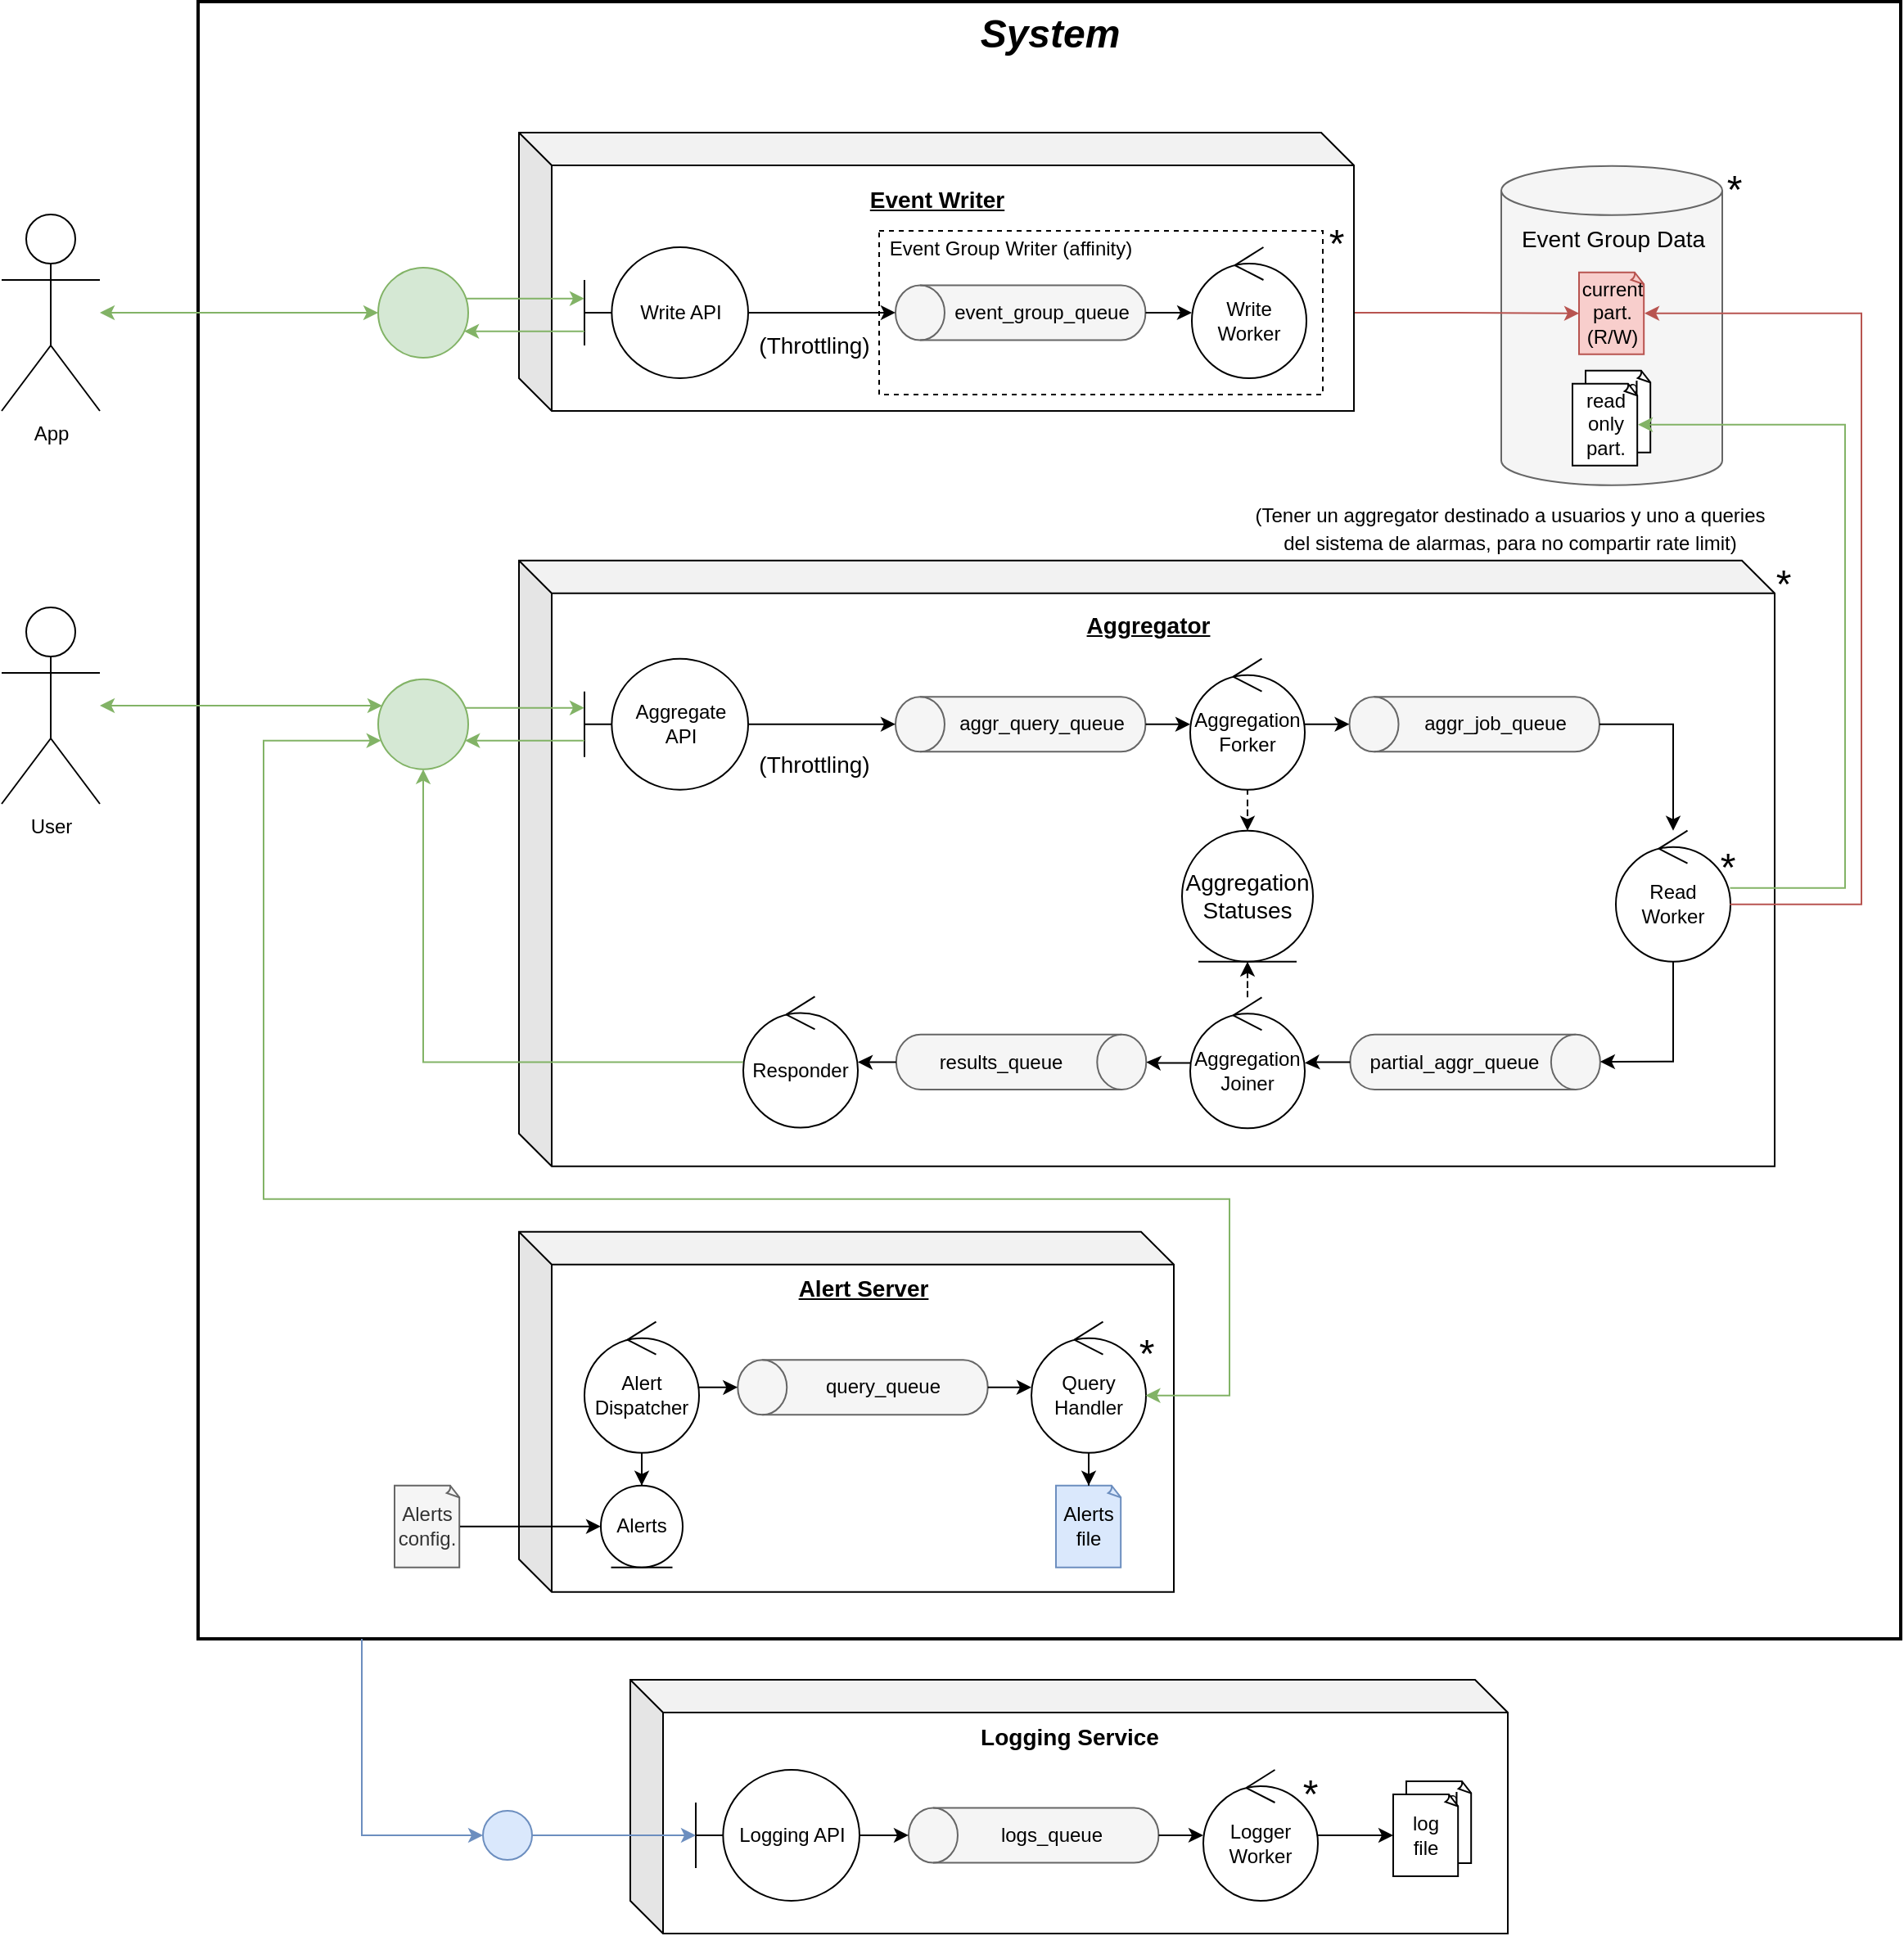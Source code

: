 <mxfile version="17.4.6" type="device"><diagram id="v2DhXVulkORP4EkOkUrC" name="Page-1"><mxGraphModel dx="1038" dy="528" grid="1" gridSize="10" guides="1" tooltips="1" connect="1" arrows="1" fold="1" page="1" pageScale="1" pageWidth="827" pageHeight="1169" math="0" shadow="0"><root><mxCell id="0"/><mxCell id="1" parent="0"/><mxCell id="Rag3egocoviEIP85a3FA-53" value="" style="group" parent="1" vertex="1" connectable="0"><mxGeometry x="40" y="40" width="1160" height="1180" as="geometry"/></mxCell><mxCell id="Rag3egocoviEIP85a3FA-51" value="" style="rounded=0;whiteSpace=wrap;html=1;fontSize=12;fontColor=#97D077;fillColor=none;strokeWidth=2;" parent="Rag3egocoviEIP85a3FA-53" vertex="1"><mxGeometry x="120" width="1040" height="1000" as="geometry"/></mxCell><mxCell id="aSfkODwtge2acDYH-JN2-233" style="edgeStyle=orthogonalEdgeStyle;rounded=0;orthogonalLoop=1;jettySize=auto;html=1;fontSize=12;fontColor=#000000;startArrow=none;startFill=0;fillColor=#dae8fc;strokeColor=#6c8ebf;" parent="Rag3egocoviEIP85a3FA-53" target="aSfkODwtge2acDYH-JN2-231" edge="1"><mxGeometry relative="1" as="geometry"><Array as="points"><mxPoint x="220" y="1120"/></Array><mxPoint x="220" y="1000" as="sourcePoint"/></mxGeometry></mxCell><mxCell id="w81_u76LDr4EnulvmKPi-1" value="App" style="shape=umlActor;verticalLabelPosition=bottom;verticalAlign=top;html=1;" parent="Rag3egocoviEIP85a3FA-53" vertex="1"><mxGeometry y="130" width="60" height="120" as="geometry"/></mxCell><mxCell id="aSfkODwtge2acDYH-JN2-179" value="User" style="shape=umlActor;verticalLabelPosition=bottom;verticalAlign=top;html=1;" parent="Rag3egocoviEIP85a3FA-53" vertex="1"><mxGeometry y="370" width="60" height="120" as="geometry"/></mxCell><mxCell id="aSfkODwtge2acDYH-JN2-241" value="" style="group" parent="Rag3egocoviEIP85a3FA-53" vertex="1" connectable="0"><mxGeometry x="294" y="1025" width="626" height="155" as="geometry"/></mxCell><mxCell id="aSfkODwtge2acDYH-JN2-231" value="" style="ellipse;whiteSpace=wrap;html=1;aspect=fixed;fontSize=14;fillColor=#dae8fc;strokeColor=#6c8ebf;" parent="aSfkODwtge2acDYH-JN2-241" vertex="1"><mxGeometry y="80" width="30" height="30" as="geometry"/></mxCell><mxCell id="aSfkODwtge2acDYH-JN2-219" value="" style="shape=cube;whiteSpace=wrap;html=1;boundedLbl=1;backgroundOutline=1;darkOpacity=0.05;darkOpacity2=0.1;fontSize=12;" parent="aSfkODwtge2acDYH-JN2-241" vertex="1"><mxGeometry x="90" width="536" height="155" as="geometry"/></mxCell><mxCell id="aSfkODwtge2acDYH-JN2-220" value="" style="group" parent="aSfkODwtge2acDYH-JN2-241" vertex="1" connectable="0"><mxGeometry x="259.995" y="78.205" width="152.72" height="33.59" as="geometry"/></mxCell><mxCell id="aSfkODwtge2acDYH-JN2-221" value="" style="shape=cylinder3;whiteSpace=wrap;html=1;boundedLbl=1;backgroundOutline=1;size=15;rotation=-90;fillColor=#f5f5f5;fontColor=#333333;strokeColor=#666666;" parent="aSfkODwtge2acDYH-JN2-220" vertex="1"><mxGeometry x="59.565" y="-59.565" width="33.59" height="152.72" as="geometry"/></mxCell><mxCell id="aSfkODwtge2acDYH-JN2-222" value="logs_queue" style="text;html=1;align=center;verticalAlign=middle;resizable=0;points=[];autosize=1;strokeColor=none;fillColor=none;" parent="aSfkODwtge2acDYH-JN2-220" vertex="1"><mxGeometry x="46.665" y="6.785" width="80" height="20" as="geometry"/></mxCell><mxCell id="aSfkODwtge2acDYH-JN2-223" style="edgeStyle=orthogonalEdgeStyle;rounded=0;orthogonalLoop=1;jettySize=auto;html=1;" parent="aSfkODwtge2acDYH-JN2-241" source="aSfkODwtge2acDYH-JN2-224" target="aSfkODwtge2acDYH-JN2-221" edge="1"><mxGeometry relative="1" as="geometry"/></mxCell><mxCell id="aSfkODwtge2acDYH-JN2-224" value="Logging API" style="shape=umlBoundary;whiteSpace=wrap;html=1;" parent="aSfkODwtge2acDYH-JN2-241" vertex="1"><mxGeometry x="130" y="55" width="100" height="80" as="geometry"/></mxCell><mxCell id="aSfkODwtge2acDYH-JN2-230" style="edgeStyle=orthogonalEdgeStyle;rounded=0;orthogonalLoop=1;jettySize=auto;html=1;fontSize=32;fontColor=#000000;fillColor=#dae8fc;strokeColor=#6c8ebf;" parent="aSfkODwtge2acDYH-JN2-241" source="aSfkODwtge2acDYH-JN2-231" target="aSfkODwtge2acDYH-JN2-224" edge="1"><mxGeometry relative="1" as="geometry"/></mxCell><mxCell id="aSfkODwtge2acDYH-JN2-225" value="Logger Worker" style="ellipse;shape=umlControl;whiteSpace=wrap;html=1;" parent="aSfkODwtge2acDYH-JN2-241" vertex="1"><mxGeometry x="440" y="55" width="70" height="80" as="geometry"/></mxCell><mxCell id="aSfkODwtge2acDYH-JN2-226" style="edgeStyle=orthogonalEdgeStyle;rounded=0;orthogonalLoop=1;jettySize=auto;html=1;" parent="aSfkODwtge2acDYH-JN2-241" source="aSfkODwtge2acDYH-JN2-221" target="aSfkODwtge2acDYH-JN2-225" edge="1"><mxGeometry relative="1" as="geometry"/></mxCell><mxCell id="aSfkODwtge2acDYH-JN2-227" value="*" style="text;html=1;align=center;verticalAlign=middle;resizable=0;points=[];autosize=1;strokeColor=none;fillColor=none;fontSize=24;" parent="aSfkODwtge2acDYH-JN2-241" vertex="1"><mxGeometry x="490" y="55" width="30" height="30" as="geometry"/></mxCell><mxCell id="aSfkODwtge2acDYH-JN2-229" value="Logging Service" style="text;html=1;align=center;verticalAlign=middle;resizable=0;points=[];autosize=1;strokeColor=none;fillColor=none;fontSize=14;fontStyle=1" parent="aSfkODwtge2acDYH-JN2-241" vertex="1"><mxGeometry x="298" y="25" width="120" height="20" as="geometry"/></mxCell><mxCell id="aSfkODwtge2acDYH-JN2-235" value="" style="group" parent="aSfkODwtge2acDYH-JN2-241" vertex="1" connectable="0"><mxGeometry x="556" y="62" width="48" height="58" as="geometry"/></mxCell><mxCell id="aSfkODwtge2acDYH-JN2-236" value="read&lt;br&gt;only&lt;br&gt;part." style="whiteSpace=wrap;html=1;shape=mxgraph.basic.document;" parent="aSfkODwtge2acDYH-JN2-235" vertex="1"><mxGeometry x="8" width="40" height="50" as="geometry"/></mxCell><mxCell id="aSfkODwtge2acDYH-JN2-237" value="log&lt;br&gt;file" style="whiteSpace=wrap;html=1;shape=mxgraph.basic.document;" parent="aSfkODwtge2acDYH-JN2-235" vertex="1"><mxGeometry y="8" width="40" height="50" as="geometry"/></mxCell><mxCell id="aSfkODwtge2acDYH-JN2-238" style="edgeStyle=orthogonalEdgeStyle;rounded=0;orthogonalLoop=1;jettySize=auto;html=1;fontSize=12;fontColor=#000000;startArrow=none;startFill=0;" parent="aSfkODwtge2acDYH-JN2-241" source="aSfkODwtge2acDYH-JN2-225" target="aSfkODwtge2acDYH-JN2-237" edge="1"><mxGeometry relative="1" as="geometry"/></mxCell><mxCell id="Rag3egocoviEIP85a3FA-40" value="" style="group" parent="Rag3egocoviEIP85a3FA-53" vertex="1" connectable="0"><mxGeometry x="230" y="80" width="906" height="631.36" as="geometry"/></mxCell><mxCell id="aSfkODwtge2acDYH-JN2-146" value="" style="group" parent="Rag3egocoviEIP85a3FA-40" vertex="1" connectable="0"><mxGeometry x="686" y="20.36" width="156.5" height="195" as="geometry"/></mxCell><mxCell id="w81_u76LDr4EnulvmKPi-106" value="" style="shape=cylinder3;whiteSpace=wrap;html=1;boundedLbl=1;backgroundOutline=1;size=15;fontSize=14;fillColor=#f5f5f5;fontColor=#333333;strokeColor=#666666;" parent="aSfkODwtge2acDYH-JN2-146" vertex="1"><mxGeometry width="135" height="195" as="geometry"/></mxCell><mxCell id="w81_u76LDr4EnulvmKPi-107" value="Event Group Data" style="text;html=1;align=center;verticalAlign=middle;resizable=0;points=[];autosize=1;strokeColor=none;fillColor=none;fontSize=14;" parent="aSfkODwtge2acDYH-JN2-146" vertex="1"><mxGeometry x="2.5" y="35" width="130" height="20" as="geometry"/></mxCell><mxCell id="w81_u76LDr4EnulvmKPi-70" value="current&lt;br&gt;part.&lt;br&gt;(R/W)" style="whiteSpace=wrap;html=1;shape=mxgraph.basic.document;fillColor=#f8cecc;strokeColor=#b85450;" parent="aSfkODwtge2acDYH-JN2-146" vertex="1"><mxGeometry x="47.5" y="65" width="40" height="50" as="geometry"/></mxCell><mxCell id="w81_u76LDr4EnulvmKPi-114" value="" style="group" parent="aSfkODwtge2acDYH-JN2-146" vertex="1" connectable="0"><mxGeometry x="43.5" y="125" width="48" height="58" as="geometry"/></mxCell><mxCell id="w81_u76LDr4EnulvmKPi-109" value="read&lt;br&gt;only&lt;br&gt;part." style="whiteSpace=wrap;html=1;shape=mxgraph.basic.document;" parent="w81_u76LDr4EnulvmKPi-114" vertex="1"><mxGeometry x="8" width="40" height="50" as="geometry"/></mxCell><mxCell id="w81_u76LDr4EnulvmKPi-110" value="read&lt;br&gt;only&lt;br&gt;part." style="whiteSpace=wrap;html=1;shape=mxgraph.basic.document;" parent="w81_u76LDr4EnulvmKPi-114" vertex="1"><mxGeometry y="8" width="40" height="50" as="geometry"/></mxCell><mxCell id="aSfkODwtge2acDYH-JN2-145" value="*" style="text;html=1;align=center;verticalAlign=middle;resizable=0;points=[];autosize=1;strokeColor=none;fillColor=none;fontSize=24;" parent="aSfkODwtge2acDYH-JN2-146" vertex="1"><mxGeometry x="126.5" width="30" height="30" as="geometry"/></mxCell><mxCell id="Rag3egocoviEIP85a3FA-14" value="" style="group" parent="Rag3egocoviEIP85a3FA-40" vertex="1" connectable="0"><mxGeometry x="86" y="221.36" width="787" height="410" as="geometry"/></mxCell><mxCell id="Rag3egocoviEIP85a3FA-12" value="" style="shape=cube;whiteSpace=wrap;html=1;boundedLbl=1;backgroundOutline=1;darkOpacity=0.05;darkOpacity2=0.1;fontSize=12;" parent="Rag3egocoviEIP85a3FA-14" vertex="1"><mxGeometry y="40" width="767" height="370" as="geometry"/></mxCell><mxCell id="aSfkODwtge2acDYH-JN2-64" value="&lt;font style=&quot;font-size: 12px&quot;&gt;(Tener un aggregator destinado a usuarios y uno a queries&lt;br&gt;del sistema de alarmas, para no compartir rate limit)&lt;/font&gt;" style="text;html=1;align=center;verticalAlign=middle;resizable=0;points=[];autosize=1;strokeColor=none;fillColor=none;fontSize=14;" parent="Rag3egocoviEIP85a3FA-14" vertex="1"><mxGeometry x="440" width="330" height="40" as="geometry"/></mxCell><mxCell id="aSfkODwtge2acDYH-JN2-99" value="Aggregate&lt;br&gt;API" style="shape=umlBoundary;whiteSpace=wrap;html=1;" parent="Rag3egocoviEIP85a3FA-14" vertex="1"><mxGeometry x="40" y="100" width="100" height="80" as="geometry"/></mxCell><mxCell id="aSfkODwtge2acDYH-JN2-100" value="" style="group" parent="Rag3egocoviEIP85a3FA-14" vertex="1" connectable="0"><mxGeometry x="229.995" y="123.205" width="152.72" height="33.59" as="geometry"/></mxCell><mxCell id="aSfkODwtge2acDYH-JN2-101" value="" style="shape=cylinder3;whiteSpace=wrap;html=1;boundedLbl=1;backgroundOutline=1;size=15;rotation=-90;fillColor=#f5f5f5;fontColor=#333333;strokeColor=#666666;" parent="aSfkODwtge2acDYH-JN2-100" vertex="1"><mxGeometry x="59.565" y="-59.565" width="33.59" height="152.72" as="geometry"/></mxCell><mxCell id="aSfkODwtge2acDYH-JN2-102" value="aggr_query_queue" style="text;html=1;align=center;verticalAlign=middle;resizable=0;points=[];autosize=1;strokeColor=none;fillColor=none;" parent="aSfkODwtge2acDYH-JN2-100" vertex="1"><mxGeometry x="28.665" y="6.785" width="120" height="20" as="geometry"/></mxCell><mxCell id="aSfkODwtge2acDYH-JN2-111" style="edgeStyle=orthogonalEdgeStyle;rounded=0;orthogonalLoop=1;jettySize=auto;html=1;fontSize=14;fontColor=#FF3333;" parent="Rag3egocoviEIP85a3FA-14" source="aSfkODwtge2acDYH-JN2-99" target="aSfkODwtge2acDYH-JN2-101" edge="1"><mxGeometry relative="1" as="geometry"/></mxCell><mxCell id="aSfkODwtge2acDYH-JN2-104" value="(Throttling)" style="text;html=1;align=center;verticalAlign=middle;resizable=0;points=[];autosize=1;strokeColor=none;fillColor=none;fontSize=14;" parent="Rag3egocoviEIP85a3FA-14" vertex="1"><mxGeometry x="140" y="155" width="80" height="20" as="geometry"/></mxCell><mxCell id="aSfkODwtge2acDYH-JN2-105" value="Aggregation Forker" style="ellipse;shape=umlControl;whiteSpace=wrap;html=1;" parent="Rag3egocoviEIP85a3FA-14" vertex="1"><mxGeometry x="410" y="100" width="70" height="80" as="geometry"/></mxCell><mxCell id="aSfkODwtge2acDYH-JN2-107" style="edgeStyle=orthogonalEdgeStyle;rounded=0;orthogonalLoop=1;jettySize=auto;html=1;fontSize=14;" parent="Rag3egocoviEIP85a3FA-14" source="aSfkODwtge2acDYH-JN2-101" target="aSfkODwtge2acDYH-JN2-105" edge="1"><mxGeometry relative="1" as="geometry"/></mxCell><mxCell id="aSfkODwtge2acDYH-JN2-108" value="*" style="text;html=1;align=center;verticalAlign=middle;resizable=0;points=[];autosize=1;strokeColor=none;fillColor=none;fontSize=24;" parent="Rag3egocoviEIP85a3FA-14" vertex="1"><mxGeometry x="757" y="40" width="30" height="30" as="geometry"/></mxCell><mxCell id="aSfkODwtge2acDYH-JN2-112" value="" style="group" parent="Rag3egocoviEIP85a3FA-14" vertex="1" connectable="0"><mxGeometry x="507.275" y="123.205" width="152.72" height="33.59" as="geometry"/></mxCell><mxCell id="aSfkODwtge2acDYH-JN2-113" value="" style="shape=cylinder3;whiteSpace=wrap;html=1;boundedLbl=1;backgroundOutline=1;size=15;rotation=-90;fillColor=#f5f5f5;fontColor=#333333;strokeColor=#666666;" parent="aSfkODwtge2acDYH-JN2-112" vertex="1"><mxGeometry x="59.565" y="-59.565" width="33.59" height="152.72" as="geometry"/></mxCell><mxCell id="aSfkODwtge2acDYH-JN2-114" value="aggr_job_queue" style="text;html=1;align=center;verticalAlign=middle;resizable=0;points=[];autosize=1;strokeColor=none;fillColor=none;" parent="aSfkODwtge2acDYH-JN2-112" vertex="1"><mxGeometry x="38.665" y="6.785" width="100" height="20" as="geometry"/></mxCell><mxCell id="aSfkODwtge2acDYH-JN2-115" style="edgeStyle=orthogonalEdgeStyle;rounded=0;orthogonalLoop=1;jettySize=auto;html=1;fontSize=14;fontColor=#FF3333;" parent="Rag3egocoviEIP85a3FA-14" source="aSfkODwtge2acDYH-JN2-105" target="aSfkODwtge2acDYH-JN2-113" edge="1"><mxGeometry relative="1" as="geometry"/></mxCell><mxCell id="aSfkODwtge2acDYH-JN2-116" value="Aggregation Statuses" style="ellipse;shape=umlEntity;whiteSpace=wrap;html=1;fontSize=14;" parent="Rag3egocoviEIP85a3FA-14" vertex="1"><mxGeometry x="405" y="205" width="80" height="80" as="geometry"/></mxCell><mxCell id="aSfkODwtge2acDYH-JN2-117" style="edgeStyle=orthogonalEdgeStyle;rounded=0;orthogonalLoop=1;jettySize=auto;html=1;fontSize=14;fontColor=#FF3333;dashed=1;" parent="Rag3egocoviEIP85a3FA-14" source="aSfkODwtge2acDYH-JN2-105" target="aSfkODwtge2acDYH-JN2-116" edge="1"><mxGeometry relative="1" as="geometry"/></mxCell><mxCell id="aSfkODwtge2acDYH-JN2-122" value="" style="group;rotation=-180;" parent="Rag3egocoviEIP85a3FA-14" vertex="1" connectable="0"><mxGeometry x="507.275" y="330.005" width="152.72" height="33.59" as="geometry"/></mxCell><mxCell id="aSfkODwtge2acDYH-JN2-123" value="" style="shape=cylinder3;whiteSpace=wrap;html=1;boundedLbl=1;backgroundOutline=1;size=15;rotation=-270;fillColor=#f5f5f5;fontColor=#333333;strokeColor=#666666;" parent="aSfkODwtge2acDYH-JN2-122" vertex="1"><mxGeometry x="60" y="-60" width="33.59" height="152.72" as="geometry"/></mxCell><mxCell id="aSfkODwtge2acDYH-JN2-124" value="partial_aggr_queue" style="text;html=1;align=center;verticalAlign=middle;resizable=0;points=[];autosize=1;strokeColor=none;fillColor=none;rotation=0;" parent="aSfkODwtge2acDYH-JN2-122" vertex="1"><mxGeometry x="4" y="7" width="120" height="20" as="geometry"/></mxCell><mxCell id="aSfkODwtge2acDYH-JN2-132" style="edgeStyle=orthogonalEdgeStyle;rounded=0;orthogonalLoop=1;jettySize=auto;html=1;fontSize=14;fontColor=#FF3333;dashed=1;" parent="Rag3egocoviEIP85a3FA-14" source="aSfkODwtge2acDYH-JN2-125" target="aSfkODwtge2acDYH-JN2-116" edge="1"><mxGeometry relative="1" as="geometry"/></mxCell><mxCell id="aSfkODwtge2acDYH-JN2-125" value="Aggregation Joiner" style="ellipse;shape=umlControl;whiteSpace=wrap;html=1;" parent="Rag3egocoviEIP85a3FA-14" vertex="1"><mxGeometry x="410" y="306.8" width="70" height="80" as="geometry"/></mxCell><mxCell id="aSfkODwtge2acDYH-JN2-127" style="edgeStyle=orthogonalEdgeStyle;rounded=0;orthogonalLoop=1;jettySize=auto;html=1;fontSize=14;fontColor=#FF3333;" parent="Rag3egocoviEIP85a3FA-14" source="aSfkODwtge2acDYH-JN2-118" target="aSfkODwtge2acDYH-JN2-123" edge="1"><mxGeometry relative="1" as="geometry"><Array as="points"><mxPoint x="705" y="346"/></Array></mxGeometry></mxCell><mxCell id="aSfkODwtge2acDYH-JN2-126" style="edgeStyle=orthogonalEdgeStyle;rounded=0;orthogonalLoop=1;jettySize=auto;html=1;exitX=0.5;exitY=1;exitDx=0;exitDy=0;exitPerimeter=0;fontSize=14;fontColor=#FF3333;" parent="Rag3egocoviEIP85a3FA-14" source="aSfkODwtge2acDYH-JN2-113" target="aSfkODwtge2acDYH-JN2-118" edge="1"><mxGeometry relative="1" as="geometry"/></mxCell><mxCell id="aSfkODwtge2acDYH-JN2-131" style="edgeStyle=orthogonalEdgeStyle;rounded=0;orthogonalLoop=1;jettySize=auto;html=1;exitX=0.5;exitY=1;exitDx=0;exitDy=0;exitPerimeter=0;fontSize=14;fontColor=#FF3333;" parent="Rag3egocoviEIP85a3FA-14" source="aSfkODwtge2acDYH-JN2-123" target="aSfkODwtge2acDYH-JN2-125" edge="1"><mxGeometry relative="1" as="geometry"/></mxCell><mxCell id="aSfkODwtge2acDYH-JN2-175" value="" style="group" parent="Rag3egocoviEIP85a3FA-14" vertex="1" connectable="0"><mxGeometry x="670" y="205" width="83" height="80" as="geometry"/></mxCell><mxCell id="aSfkODwtge2acDYH-JN2-118" value="Read Worker" style="ellipse;shape=umlControl;whiteSpace=wrap;html=1;" parent="aSfkODwtge2acDYH-JN2-175" vertex="1"><mxGeometry width="70" height="80" as="geometry"/></mxCell><mxCell id="aSfkODwtge2acDYH-JN2-174" value="*" style="text;html=1;align=center;verticalAlign=middle;resizable=0;points=[];autosize=1;strokeColor=none;fillColor=none;fontSize=24;" parent="aSfkODwtge2acDYH-JN2-175" vertex="1"><mxGeometry x="53" y="7.5" width="30" height="30" as="geometry"/></mxCell><mxCell id="Rag3egocoviEIP85a3FA-5" value="" style="group;rotation=-180;" parent="Rag3egocoviEIP85a3FA-14" vertex="1" connectable="0"><mxGeometry x="229.995" y="330.005" width="152.72" height="33.59" as="geometry"/></mxCell><mxCell id="Rag3egocoviEIP85a3FA-6" value="" style="shape=cylinder3;whiteSpace=wrap;html=1;boundedLbl=1;backgroundOutline=1;size=15;rotation=-270;fillColor=#f5f5f5;fontColor=#333333;strokeColor=#666666;" parent="Rag3egocoviEIP85a3FA-5" vertex="1"><mxGeometry x="60" y="-60" width="33.59" height="152.72" as="geometry"/></mxCell><mxCell id="Rag3egocoviEIP85a3FA-7" value="results_queue" style="text;html=1;align=center;verticalAlign=middle;resizable=0;points=[];autosize=1;strokeColor=none;fillColor=none;rotation=0;" parent="Rag3egocoviEIP85a3FA-5" vertex="1"><mxGeometry x="19" y="7" width="90" height="20" as="geometry"/></mxCell><mxCell id="Rag3egocoviEIP85a3FA-8" style="edgeStyle=orthogonalEdgeStyle;rounded=0;orthogonalLoop=1;jettySize=auto;html=1;" parent="Rag3egocoviEIP85a3FA-14" source="aSfkODwtge2acDYH-JN2-125" target="Rag3egocoviEIP85a3FA-6" edge="1"><mxGeometry relative="1" as="geometry"/></mxCell><mxCell id="Rag3egocoviEIP85a3FA-9" value="Responder" style="ellipse;shape=umlControl;whiteSpace=wrap;html=1;" parent="Rag3egocoviEIP85a3FA-14" vertex="1"><mxGeometry x="137" y="306.36" width="70" height="80" as="geometry"/></mxCell><mxCell id="Rag3egocoviEIP85a3FA-11" style="edgeStyle=orthogonalEdgeStyle;rounded=0;orthogonalLoop=1;jettySize=auto;html=1;" parent="Rag3egocoviEIP85a3FA-14" source="Rag3egocoviEIP85a3FA-6" target="Rag3egocoviEIP85a3FA-9" edge="1"><mxGeometry relative="1" as="geometry"/></mxCell><mxCell id="Rag3egocoviEIP85a3FA-13" value="&lt;u&gt;Aggregator&lt;/u&gt;" style="text;html=1;align=center;verticalAlign=middle;resizable=0;points=[];autosize=1;strokeColor=none;fillColor=none;fontSize=14;fontStyle=1" parent="Rag3egocoviEIP85a3FA-14" vertex="1"><mxGeometry x="338.5" y="70" width="90" height="20" as="geometry"/></mxCell><mxCell id="Rag3egocoviEIP85a3FA-18" style="edgeStyle=orthogonalEdgeStyle;rounded=0;orthogonalLoop=1;jettySize=auto;html=1;fillColor=#f8cecc;strokeColor=#b85450;" parent="Rag3egocoviEIP85a3FA-40" source="aSfkODwtge2acDYH-JN2-60" target="w81_u76LDr4EnulvmKPi-70" edge="1"><mxGeometry relative="1" as="geometry"/></mxCell><mxCell id="Rag3egocoviEIP85a3FA-19" style="edgeStyle=orthogonalEdgeStyle;rounded=0;orthogonalLoop=1;jettySize=auto;html=1;fillColor=#f8cecc;strokeColor=#b85450;" parent="Rag3egocoviEIP85a3FA-40" source="aSfkODwtge2acDYH-JN2-118" target="w81_u76LDr4EnulvmKPi-70" edge="1"><mxGeometry relative="1" as="geometry"><Array as="points"><mxPoint x="906" y="471.36"/><mxPoint x="906" y="110.36"/></Array></mxGeometry></mxCell><mxCell id="Rag3egocoviEIP85a3FA-20" style="edgeStyle=orthogonalEdgeStyle;rounded=0;orthogonalLoop=1;jettySize=auto;html=1;fillColor=#d5e8d4;strokeColor=#82b366;" parent="Rag3egocoviEIP85a3FA-40" source="aSfkODwtge2acDYH-JN2-118" target="w81_u76LDr4EnulvmKPi-110" edge="1"><mxGeometry relative="1" as="geometry"><Array as="points"><mxPoint x="896" y="461.36"/><mxPoint x="896" y="178.36"/></Array></mxGeometry></mxCell><mxCell id="Rag3egocoviEIP85a3FA-32" value="" style="ellipse;whiteSpace=wrap;html=1;aspect=fixed;fontSize=12;fillColor=#d5e8d4;strokeColor=#82b366;" parent="Rag3egocoviEIP85a3FA-40" vertex="1"><mxGeometry y="82.5" width="55" height="55" as="geometry"/></mxCell><mxCell id="Rag3egocoviEIP85a3FA-33" value="" style="group" parent="Rag3egocoviEIP85a3FA-40" vertex="1" connectable="0"><mxGeometry x="86" width="514" height="170" as="geometry"/></mxCell><mxCell id="Rag3egocoviEIP85a3FA-1" value="" style="shape=cube;whiteSpace=wrap;html=1;boundedLbl=1;backgroundOutline=1;darkOpacity=0.05;darkOpacity2=0.1;fontSize=12;" parent="Rag3egocoviEIP85a3FA-33" vertex="1"><mxGeometry width="510" height="170" as="geometry"/></mxCell><mxCell id="Rag3egocoviEIP85a3FA-28" value="" style="rounded=0;whiteSpace=wrap;html=1;dashed=1;" parent="Rag3egocoviEIP85a3FA-33" vertex="1"><mxGeometry x="220" y="60" width="271" height="100" as="geometry"/></mxCell><mxCell id="aSfkODwtge2acDYH-JN2-54" value="Write API" style="shape=umlBoundary;whiteSpace=wrap;html=1;" parent="Rag3egocoviEIP85a3FA-33" vertex="1"><mxGeometry x="40" y="70" width="100" height="80" as="geometry"/></mxCell><mxCell id="aSfkODwtge2acDYH-JN2-55" value="" style="group" parent="Rag3egocoviEIP85a3FA-33" vertex="1" connectable="0"><mxGeometry x="229.995" y="93.205" width="152.72" height="33.59" as="geometry"/></mxCell><mxCell id="aSfkODwtge2acDYH-JN2-56" value="" style="shape=cylinder3;whiteSpace=wrap;html=1;boundedLbl=1;backgroundOutline=1;size=15;rotation=-90;fillColor=#f5f5f5;fontColor=#333333;strokeColor=#666666;" parent="aSfkODwtge2acDYH-JN2-55" vertex="1"><mxGeometry x="59.565" y="-59.565" width="33.59" height="152.72" as="geometry"/></mxCell><mxCell id="aSfkODwtge2acDYH-JN2-57" value="event_group_queue" style="text;html=1;align=center;verticalAlign=middle;resizable=0;points=[];autosize=1;strokeColor=none;fillColor=none;" parent="aSfkODwtge2acDYH-JN2-55" vertex="1"><mxGeometry x="28.665" y="6.785" width="120" height="20" as="geometry"/></mxCell><mxCell id="Rag3egocoviEIP85a3FA-31" style="edgeStyle=orthogonalEdgeStyle;rounded=0;orthogonalLoop=1;jettySize=auto;html=1;fontSize=12;" parent="Rag3egocoviEIP85a3FA-33" source="aSfkODwtge2acDYH-JN2-54" target="aSfkODwtge2acDYH-JN2-56" edge="1"><mxGeometry relative="1" as="geometry"/></mxCell><mxCell id="aSfkODwtge2acDYH-JN2-59" value="(Throttling)" style="text;html=1;align=center;verticalAlign=middle;resizable=0;points=[];autosize=1;strokeColor=none;fillColor=none;fontSize=14;" parent="Rag3egocoviEIP85a3FA-33" vertex="1"><mxGeometry x="140" y="120" width="80" height="20" as="geometry"/></mxCell><mxCell id="aSfkODwtge2acDYH-JN2-60" value="Write Worker" style="ellipse;shape=umlControl;whiteSpace=wrap;html=1;" parent="Rag3egocoviEIP85a3FA-33" vertex="1"><mxGeometry x="411" y="70" width="70" height="80" as="geometry"/></mxCell><mxCell id="aSfkODwtge2acDYH-JN2-62" style="edgeStyle=orthogonalEdgeStyle;rounded=0;orthogonalLoop=1;jettySize=auto;html=1;fontSize=14;" parent="Rag3egocoviEIP85a3FA-33" source="aSfkODwtge2acDYH-JN2-56" target="aSfkODwtge2acDYH-JN2-60" edge="1"><mxGeometry relative="1" as="geometry"/></mxCell><mxCell id="Rag3egocoviEIP85a3FA-2" value="&lt;u&gt;Event Writer&lt;/u&gt;" style="text;html=1;align=center;verticalAlign=middle;resizable=0;points=[];autosize=1;strokeColor=none;fillColor=none;fontSize=14;fontStyle=1" parent="Rag3egocoviEIP85a3FA-33" vertex="1"><mxGeometry x="205" y="31.36" width="100" height="20" as="geometry"/></mxCell><mxCell id="Rag3egocoviEIP85a3FA-29" value="*" style="text;html=1;align=center;verticalAlign=middle;resizable=0;points=[];autosize=1;strokeColor=none;fillColor=none;fontSize=24;" parent="Rag3egocoviEIP85a3FA-33" vertex="1"><mxGeometry x="484" y="53.36" width="30" height="30" as="geometry"/></mxCell><mxCell id="Rag3egocoviEIP85a3FA-30" value="Event Group Writer (affinity)" style="text;html=1;align=center;verticalAlign=middle;resizable=0;points=[];autosize=1;strokeColor=none;fillColor=none;fontSize=12;" parent="Rag3egocoviEIP85a3FA-33" vertex="1"><mxGeometry x="220" y="61.36" width="160" height="20" as="geometry"/></mxCell><mxCell id="Rag3egocoviEIP85a3FA-37" style="edgeStyle=orthogonalEdgeStyle;rounded=0;orthogonalLoop=1;jettySize=auto;html=1;fontSize=12;fillColor=#d5e8d4;strokeColor=#82b366;" parent="Rag3egocoviEIP85a3FA-40" source="Rag3egocoviEIP85a3FA-34" target="aSfkODwtge2acDYH-JN2-99" edge="1"><mxGeometry relative="1" as="geometry"><Array as="points"><mxPoint x="76" y="351.36"/><mxPoint x="76" y="351.36"/></Array></mxGeometry></mxCell><mxCell id="Rag3egocoviEIP85a3FA-34" value="" style="ellipse;whiteSpace=wrap;html=1;aspect=fixed;fontSize=12;fillColor=#d5e8d4;strokeColor=#82b366;" parent="Rag3egocoviEIP85a3FA-40" vertex="1"><mxGeometry y="333.86" width="55" height="55" as="geometry"/></mxCell><mxCell id="Rag3egocoviEIP85a3FA-35" style="edgeStyle=orthogonalEdgeStyle;rounded=0;orthogonalLoop=1;jettySize=auto;html=1;fontSize=12;fillColor=#d5e8d4;strokeColor=#82b366;" parent="Rag3egocoviEIP85a3FA-40" source="Rag3egocoviEIP85a3FA-32" target="aSfkODwtge2acDYH-JN2-54" edge="1"><mxGeometry relative="1" as="geometry"><Array as="points"><mxPoint x="76" y="101.36"/><mxPoint x="76" y="101.36"/></Array></mxGeometry></mxCell><mxCell id="Rag3egocoviEIP85a3FA-36" style="edgeStyle=orthogonalEdgeStyle;rounded=0;orthogonalLoop=1;jettySize=auto;html=1;fontSize=12;fillColor=#d5e8d4;strokeColor=#82b366;" parent="Rag3egocoviEIP85a3FA-40" source="aSfkODwtge2acDYH-JN2-54" target="Rag3egocoviEIP85a3FA-32" edge="1"><mxGeometry relative="1" as="geometry"><Array as="points"><mxPoint x="76" y="121.36"/><mxPoint x="76" y="121.36"/></Array></mxGeometry></mxCell><mxCell id="Rag3egocoviEIP85a3FA-39" style="edgeStyle=orthogonalEdgeStyle;rounded=0;orthogonalLoop=1;jettySize=auto;html=1;fontSize=12;fillColor=#d5e8d4;strokeColor=#82b366;" parent="Rag3egocoviEIP85a3FA-40" source="aSfkODwtge2acDYH-JN2-99" target="Rag3egocoviEIP85a3FA-34" edge="1"><mxGeometry relative="1" as="geometry"><Array as="points"><mxPoint x="66" y="371.36"/><mxPoint x="66" y="371.36"/></Array></mxGeometry></mxCell><mxCell id="Rag3egocoviEIP85a3FA-54" style="edgeStyle=orthogonalEdgeStyle;rounded=0;orthogonalLoop=1;jettySize=auto;html=1;fontSize=24;fontColor=#97D077;startArrow=none;startFill=0;fillColor=#d5e8d4;strokeColor=#82b366;" parent="Rag3egocoviEIP85a3FA-40" source="Rag3egocoviEIP85a3FA-9" target="Rag3egocoviEIP85a3FA-34" edge="1"><mxGeometry relative="1" as="geometry"/></mxCell><mxCell id="Rag3egocoviEIP85a3FA-46" style="edgeStyle=orthogonalEdgeStyle;rounded=0;orthogonalLoop=1;jettySize=auto;html=1;fontSize=12;fontColor=#97D077;startArrow=classic;startFill=1;fillColor=#d5e8d4;strokeColor=#82b366;" parent="Rag3egocoviEIP85a3FA-53" source="w81_u76LDr4EnulvmKPi-1" target="Rag3egocoviEIP85a3FA-32" edge="1"><mxGeometry relative="1" as="geometry"/></mxCell><mxCell id="Rag3egocoviEIP85a3FA-47" style="edgeStyle=orthogonalEdgeStyle;rounded=0;orthogonalLoop=1;jettySize=auto;html=1;fontSize=12;fontColor=#97D077;startArrow=classic;startFill=1;fillColor=#d5e8d4;strokeColor=#82b366;" parent="Rag3egocoviEIP85a3FA-53" source="aSfkODwtge2acDYH-JN2-179" target="Rag3egocoviEIP85a3FA-34" edge="1"><mxGeometry relative="1" as="geometry"><Array as="points"><mxPoint x="190" y="430"/><mxPoint x="190" y="430"/></Array></mxGeometry></mxCell><mxCell id="Rag3egocoviEIP85a3FA-44" value="" style="group" parent="Rag3egocoviEIP85a3FA-53" vertex="1" connectable="0"><mxGeometry x="240" y="751.36" width="476" height="220" as="geometry"/></mxCell><mxCell id="aSfkODwtge2acDYH-JN2-189" value="Alerts&lt;br&gt;config." style="whiteSpace=wrap;html=1;shape=mxgraph.basic.document;fillColor=#f5f5f5;fontColor=#333333;strokeColor=#666666;" parent="Rag3egocoviEIP85a3FA-44" vertex="1"><mxGeometry y="155" width="40" height="50" as="geometry"/></mxCell><mxCell id="aSfkODwtge2acDYH-JN2-192" value="" style="shape=cube;whiteSpace=wrap;html=1;boundedLbl=1;backgroundOutline=1;darkOpacity=0.05;darkOpacity2=0.1;fontSize=12;" parent="Rag3egocoviEIP85a3FA-44" vertex="1"><mxGeometry x="76" width="400" height="220" as="geometry"/></mxCell><mxCell id="aSfkODwtge2acDYH-JN2-193" value="" style="group" parent="Rag3egocoviEIP85a3FA-44" vertex="1" connectable="0"><mxGeometry x="209.635" y="78.205" width="152.72" height="33.59" as="geometry"/></mxCell><mxCell id="aSfkODwtge2acDYH-JN2-194" value="" style="shape=cylinder3;whiteSpace=wrap;html=1;boundedLbl=1;backgroundOutline=1;size=15;rotation=-90;fillColor=#f5f5f5;fontColor=#333333;strokeColor=#666666;" parent="aSfkODwtge2acDYH-JN2-193" vertex="1"><mxGeometry x="59.565" y="-59.565" width="33.59" height="152.72" as="geometry"/></mxCell><mxCell id="aSfkODwtge2acDYH-JN2-195" value="query_queue" style="text;html=1;align=center;verticalAlign=middle;resizable=0;points=[];autosize=1;strokeColor=none;fillColor=none;" parent="aSfkODwtge2acDYH-JN2-193" vertex="1"><mxGeometry x="43.665" y="6.785" width="90" height="20" as="geometry"/></mxCell><mxCell id="aSfkODwtge2acDYH-JN2-198" value="Query Handler" style="ellipse;shape=umlControl;whiteSpace=wrap;html=1;" parent="Rag3egocoviEIP85a3FA-44" vertex="1"><mxGeometry x="389" y="55" width="70" height="80" as="geometry"/></mxCell><mxCell id="aSfkODwtge2acDYH-JN2-200" value="*" style="text;html=1;align=center;verticalAlign=middle;resizable=0;points=[];autosize=1;strokeColor=none;fillColor=none;fontSize=24;" parent="Rag3egocoviEIP85a3FA-44" vertex="1"><mxGeometry x="444" y="60" width="30" height="30" as="geometry"/></mxCell><mxCell id="aSfkODwtge2acDYH-JN2-202" value="&lt;u&gt;Alert Server&lt;/u&gt;" style="text;html=1;align=center;verticalAlign=middle;resizable=0;points=[];autosize=1;strokeColor=none;fillColor=none;fontSize=14;fontStyle=1" parent="Rag3egocoviEIP85a3FA-44" vertex="1"><mxGeometry x="241" y="25" width="90" height="20" as="geometry"/></mxCell><mxCell id="aSfkODwtge2acDYH-JN2-208" style="edgeStyle=orthogonalEdgeStyle;rounded=0;orthogonalLoop=1;jettySize=auto;html=1;fontSize=12;fontColor=#000000;startArrow=none;startFill=0;" parent="Rag3egocoviEIP85a3FA-44" source="aSfkODwtge2acDYH-JN2-206" target="aSfkODwtge2acDYH-JN2-194" edge="1"><mxGeometry relative="1" as="geometry"/></mxCell><mxCell id="aSfkODwtge2acDYH-JN2-206" value="Alert Dispatcher" style="ellipse;shape=umlControl;whiteSpace=wrap;html=1;fontSize=12;fontColor=#000000;fillColor=none;" parent="Rag3egocoviEIP85a3FA-44" vertex="1"><mxGeometry x="116" y="55" width="70" height="80" as="geometry"/></mxCell><mxCell id="aSfkODwtge2acDYH-JN2-209" value="Alerts" style="ellipse;shape=umlEntity;whiteSpace=wrap;html=1;fontSize=12;fontColor=#000000;fillColor=none;" parent="Rag3egocoviEIP85a3FA-44" vertex="1"><mxGeometry x="126" y="155" width="50" height="50" as="geometry"/></mxCell><mxCell id="aSfkODwtge2acDYH-JN2-212" style="edgeStyle=orthogonalEdgeStyle;rounded=0;orthogonalLoop=1;jettySize=auto;html=1;fontSize=12;fontColor=#000000;startArrow=none;startFill=0;" parent="Rag3egocoviEIP85a3FA-44" source="aSfkODwtge2acDYH-JN2-206" target="aSfkODwtge2acDYH-JN2-209" edge="1"><mxGeometry relative="1" as="geometry"/></mxCell><mxCell id="Rag3egocoviEIP85a3FA-21" value="Alerts file" style="whiteSpace=wrap;html=1;shape=mxgraph.basic.document;fillColor=#dae8fc;strokeColor=#6c8ebf;" parent="Rag3egocoviEIP85a3FA-44" vertex="1"><mxGeometry x="404" y="155" width="40" height="50" as="geometry"/></mxCell><mxCell id="Rag3egocoviEIP85a3FA-24" style="edgeStyle=orthogonalEdgeStyle;rounded=0;orthogonalLoop=1;jettySize=auto;html=1;" parent="Rag3egocoviEIP85a3FA-44" source="aSfkODwtge2acDYH-JN2-198" target="Rag3egocoviEIP85a3FA-21" edge="1"><mxGeometry relative="1" as="geometry"/></mxCell><mxCell id="Rag3egocoviEIP85a3FA-23" style="edgeStyle=orthogonalEdgeStyle;rounded=0;orthogonalLoop=1;jettySize=auto;html=1;" parent="Rag3egocoviEIP85a3FA-44" source="aSfkODwtge2acDYH-JN2-194" target="aSfkODwtge2acDYH-JN2-198" edge="1"><mxGeometry relative="1" as="geometry"/></mxCell><mxCell id="Rag3egocoviEIP85a3FA-43" style="edgeStyle=orthogonalEdgeStyle;rounded=0;orthogonalLoop=1;jettySize=auto;html=1;fontSize=12;fontColor=#97D077;" parent="Rag3egocoviEIP85a3FA-44" source="aSfkODwtge2acDYH-JN2-189" target="aSfkODwtge2acDYH-JN2-209" edge="1"><mxGeometry relative="1" as="geometry"/></mxCell><mxCell id="Rag3egocoviEIP85a3FA-45" style="edgeStyle=orthogonalEdgeStyle;rounded=0;orthogonalLoop=1;jettySize=auto;html=1;fontSize=12;fontColor=#97D077;fillColor=#d5e8d4;strokeColor=#82b366;startArrow=classic;startFill=1;" parent="Rag3egocoviEIP85a3FA-53" source="aSfkODwtge2acDYH-JN2-198" target="Rag3egocoviEIP85a3FA-34" edge="1"><mxGeometry relative="1" as="geometry"><Array as="points"><mxPoint x="750" y="851.36"/><mxPoint x="750" y="731.36"/><mxPoint x="160" y="731.36"/><mxPoint x="160" y="451.36"/></Array></mxGeometry></mxCell><mxCell id="Rag3egocoviEIP85a3FA-52" value="&lt;font style=&quot;font-size: 24px&quot;&gt;&lt;b&gt;&lt;i&gt;System&lt;/i&gt;&lt;/b&gt;&lt;/font&gt;" style="text;html=1;align=center;verticalAlign=middle;resizable=0;points=[];autosize=1;fontSize=12;" parent="Rag3egocoviEIP85a3FA-53" vertex="1"><mxGeometry x="590" y="10" width="100" height="20" as="geometry"/></mxCell></root></mxGraphModel></diagram></mxfile>